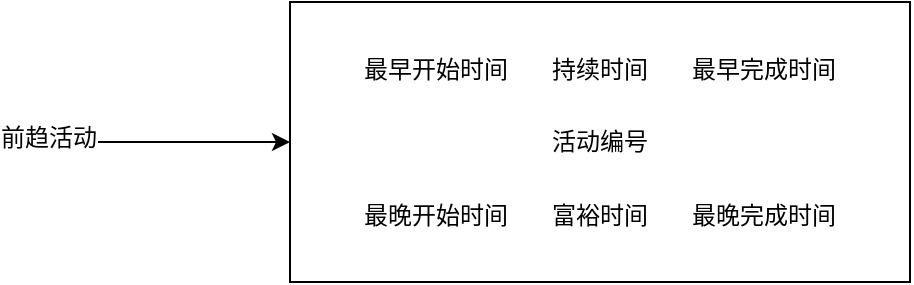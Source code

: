 <mxfile version="12.9.3" type="device"><diagram id="iImKTglzlHgqVTU3w39j" name="第 1 页"><mxGraphModel dx="1010" dy="601" grid="1" gridSize="10" guides="1" tooltips="1" connect="1" arrows="1" fold="1" page="1" pageScale="1" pageWidth="1600" pageHeight="900" math="0" shadow="0"><root><mxCell id="0"/><mxCell id="1" parent="0"/><mxCell id="4rOGSvIbINZR5goF8_VK-2" style="edgeStyle=orthogonalEdgeStyle;rounded=0;orthogonalLoop=1;jettySize=auto;html=1;endArrow=none;endFill=0;startArrow=classic;startFill=1;" edge="1" parent="1" source="ta_PVZzq82E2hcWO-bPn-1"><mxGeometry relative="1" as="geometry"><mxPoint x="370" y="180" as="targetPoint"/></mxGeometry></mxCell><mxCell id="4rOGSvIbINZR5goF8_VK-3" value="前趋活动" style="text;html=1;align=center;verticalAlign=middle;resizable=0;points=[];labelBackgroundColor=#ffffff;" vertex="1" connectable="0" parent="4rOGSvIbINZR5goF8_VK-2"><mxGeometry x="0.865" y="-2" relative="1" as="geometry"><mxPoint as="offset"/></mxGeometry></mxCell><mxCell id="ta_PVZzq82E2hcWO-bPn-1" value="&lt;table align=&quot;left&quot; cellpadding=&quot;10&quot;&gt;&lt;tbody&gt;&lt;tr&gt;&lt;td&gt;最早开始时间&lt;/td&gt;&lt;td&gt;持续时间&lt;/td&gt;&lt;td&gt;最早完成时间&lt;/td&gt;&lt;/tr&gt;&lt;tr&gt;&lt;td&gt;&lt;br&gt;&lt;/td&gt;&lt;td&gt;活动编号&lt;/td&gt;&lt;td&gt;&lt;br&gt;&lt;/td&gt;&lt;/tr&gt;&lt;tr&gt;&lt;td&gt;最晚开始时间&lt;/td&gt;&lt;td&gt;富裕时间&lt;/td&gt;&lt;td&gt;最晚完成时间&lt;/td&gt;&lt;/tr&gt;&lt;/tbody&gt;&lt;/table&gt;" style="rounded=0;whiteSpace=wrap;html=1;" parent="1" vertex="1"><mxGeometry x="500" y="110" width="310" height="140" as="geometry"/></mxCell></root></mxGraphModel></diagram></mxfile>